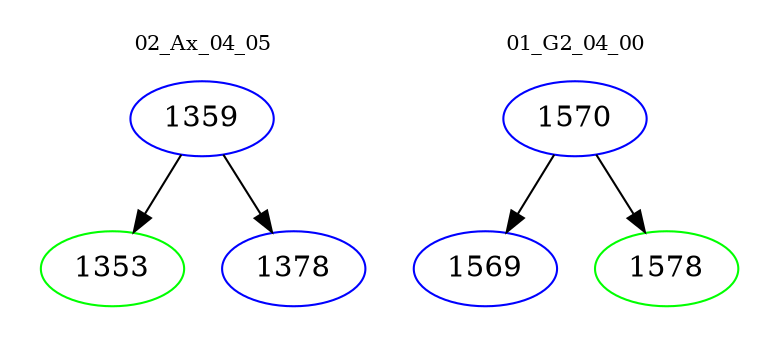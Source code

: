 digraph{
subgraph cluster_0 {
color = white
label = "02_Ax_04_05";
fontsize=10;
T0_1359 [label="1359", color="blue"]
T0_1359 -> T0_1353 [color="black"]
T0_1353 [label="1353", color="green"]
T0_1359 -> T0_1378 [color="black"]
T0_1378 [label="1378", color="blue"]
}
subgraph cluster_1 {
color = white
label = "01_G2_04_00";
fontsize=10;
T1_1570 [label="1570", color="blue"]
T1_1570 -> T1_1569 [color="black"]
T1_1569 [label="1569", color="blue"]
T1_1570 -> T1_1578 [color="black"]
T1_1578 [label="1578", color="green"]
}
}
